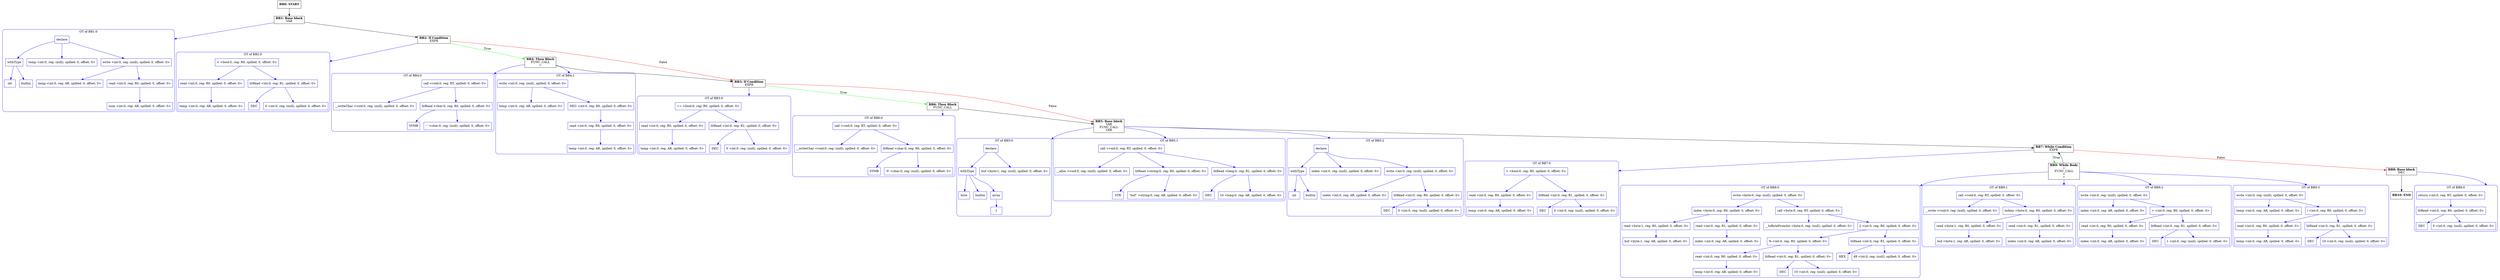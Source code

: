 digraph CFG {
    compound=true;
    graph [splines=true];
    node [shape=rectangle];

    BB10 [label=<<B>BB10: END</B><BR ALIGN="CENTER"/>>];
    BB9 [label=<<B>BB9: While Body</B><BR ALIGN="CENTER"/>=<BR ALIGN="CENTER"/>FUNC_CALL<BR ALIGN="CENTER"/>=<BR ALIGN="CENTER"/>=<BR ALIGN="CENTER"/>>];
    subgraph cluster_instruction0 {
        label = "OT of BB9:0";
        style=rounded;
        color=blue;
        entry0 [shape=point, style=invis];
        node0 [label="write <byte:0, reg: (null), spilled: 0, offset: 0>", color=blue];
        node1 [label="index <byte:0, reg: R0, spilled: 0, offset: 0>", color=blue];
        node2 [label="read <byte:1, reg: R0, spilled: 0, offset: 0>", color=blue];
        node3 [label="buf <byte:1, reg: AR, spilled: 0, offset: 0>", color=blue];
        node2 -> node3[color=blue];
        node1 -> node2[color=blue];
        node4 [label="read <int:0, reg: R1, spilled: 0, offset: 0>", color=blue];
        node5 [label="index <int:0, reg: AR, spilled: 0, offset: 0>", color=blue];
        node4 -> node5[color=blue];
        node1 -> node4[color=blue];
        node0 -> node1[color=blue];
        node6 [label="call <byte:0, reg: RT, spilled: 0, offset: 0>", color=blue];
        node7 [label="__toByteFromInt <byte:0, reg: (null), spilled: 0, offset: 0>", color=blue];
        node6 -> node7[color=blue];
        node8 [label="|| <int:0, reg: R0, spilled: 0, offset: 0>", color=blue];
        node9 [label="% <int:0, reg: R0, spilled: 0, offset: 0>", color=blue];
        node10 [label="read <int:0, reg: R0, spilled: 0, offset: 0>", color=blue];
        node11 [label="temp <int:0, reg: AR, spilled: 0, offset: 0>", color=blue];
        node10 -> node11[color=blue];
        node9 -> node10[color=blue];
        node12 [label="litRead <int:0, reg: R1, spilled: 0, offset: 0>", color=blue];
        node13 [label="DEC", color=blue];
        node12 -> node13[color=blue];
        node14 [label="10 <int:0, reg: (null), spilled: 0, offset: 0>", color=blue];
        node12 -> node14[color=blue];
        node9 -> node12[color=blue];
        node8 -> node9[color=blue];
        node15 [label="litRead <int:0, reg: R1, spilled: 0, offset: 0>", color=blue];
        node16 [label="HEX", color=blue];
        node15 -> node16[color=blue];
        node17 [label="48 <int:0, reg: (null), spilled: 0, offset: 0>", color=blue];
        node15 -> node17[color=blue];
        node8 -> node15[color=blue];
        node6 -> node8[color=blue];
        node0 -> node6[color=blue];
    }
    BB9 -> entry0 [lhead=cluster_instruction0, color=blue];
    subgraph cluster_instruction1 {
        label = "OT of BB9:1";
        style=rounded;
        color=blue;
        entry1 [shape=point, style=invis];
        node18 [label="call <void:0, reg: RT, spilled: 0, offset: 0>", color=blue];
        node19 [label="__write <void:0, reg: (null), spilled: 0, offset: 0>", color=blue];
        node18 -> node19[color=blue];
        node20 [label="indexr <byte:0, reg: R0, spilled: 0, offset: 0>", color=blue];
        node21 [label="read <byte:1, reg: R0, spilled: 0, offset: 0>", color=blue];
        node22 [label="buf <byte:1, reg: AR, spilled: 0, offset: 0>", color=blue];
        node21 -> node22[color=blue];
        node20 -> node21[color=blue];
        node23 [label="read <int:0, reg: R1, spilled: 0, offset: 0>", color=blue];
        node24 [label="index <int:0, reg: AR, spilled: 0, offset: 0>", color=blue];
        node23 -> node24[color=blue];
        node20 -> node23[color=blue];
        node18 -> node20[color=blue];
    }
    BB9 -> entry1 [lhead=cluster_instruction1, color=blue];
    subgraph cluster_instruction2 {
        label = "OT of BB9:2";
        style=rounded;
        color=blue;
        entry2 [shape=point, style=invis];
        node25 [label="write <int:0, reg: (null), spilled: 0, offset: 0>", color=blue];
        node26 [label="index <int:0, reg: AR, spilled: 0, offset: 0>", color=blue];
        node25 -> node26[color=blue];
        node27 [label="+ <int:0, reg: R0, spilled: 0, offset: 0>", color=blue];
        node28 [label="read <int:0, reg: R0, spilled: 0, offset: 0>", color=blue];
        node29 [label="index <int:0, reg: AR, spilled: 0, offset: 0>", color=blue];
        node28 -> node29[color=blue];
        node27 -> node28[color=blue];
        node30 [label="litRead <int:0, reg: R1, spilled: 0, offset: 0>", color=blue];
        node31 [label="DEC", color=blue];
        node30 -> node31[color=blue];
        node32 [label="1 <int:0, reg: (null), spilled: 0, offset: 0>", color=blue];
        node30 -> node32[color=blue];
        node27 -> node30[color=blue];
        node25 -> node27[color=blue];
    }
    BB9 -> entry2 [lhead=cluster_instruction2, color=blue];
    subgraph cluster_instruction3 {
        label = "OT of BB9:3";
        style=rounded;
        color=blue;
        entry3 [shape=point, style=invis];
        node33 [label="write <int:0, reg: (null), spilled: 0, offset: 0>", color=blue];
        node34 [label="temp <int:0, reg: AR, spilled: 0, offset: 0>", color=blue];
        node33 -> node34[color=blue];
        node35 [label="/ <int:0, reg: R0, spilled: 0, offset: 0>", color=blue];
        node36 [label="read <int:0, reg: R0, spilled: 0, offset: 0>", color=blue];
        node37 [label="temp <int:0, reg: AR, spilled: 0, offset: 0>", color=blue];
        node36 -> node37[color=blue];
        node35 -> node36[color=blue];
        node38 [label="litRead <int:0, reg: R1, spilled: 0, offset: 0>", color=blue];
        node39 [label="DEC", color=blue];
        node38 -> node39[color=blue];
        node40 [label="10 <int:0, reg: (null), spilled: 0, offset: 0>", color=blue];
        node38 -> node40[color=blue];
        node35 -> node38[color=blue];
        node33 -> node35[color=blue];
    }
    BB9 -> entry3 [lhead=cluster_instruction3, color=blue];
    BB8 [label=<<B>BB8: Base block</B><BR ALIGN="CENTER"/>DEC<BR ALIGN="CENTER"/>>];
    subgraph cluster_instruction4 {
        label = "OT of BB8:0";
        style=rounded;
        color=blue;
        entry4 [shape=point, style=invis];
        node41 [label="return <int:0, reg: RT, spilled: 0, offset: 0>", color=blue];
        node42 [label="litRead <int:0, reg: R0, spilled: 0, offset: 0>", color=blue];
        node43 [label="DEC", color=blue];
        node42 -> node43[color=blue];
        node44 [label="0 <int:0, reg: (null), spilled: 0, offset: 0>", color=blue];
        node42 -> node44[color=blue];
        node41 -> node42[color=blue];
    }
    BB8 -> entry4 [lhead=cluster_instruction4, color=blue];
    BB7 [label=<<B>BB7: While Condition</B><BR ALIGN="CENTER"/>EXPR<BR ALIGN="CENTER"/>>];
    subgraph cluster_instruction5 {
        label = "OT of BB7:0";
        style=rounded;
        color=blue;
        entry5 [shape=point, style=invis];
        node45 [label="&gt; <bool:0, reg: R0, spilled: 0, offset: 0>", color=blue];
        node46 [label="read <int:0, reg: R0, spilled: 0, offset: 0>", color=blue];
        node47 [label="temp <int:0, reg: AR, spilled: 0, offset: 0>", color=blue];
        node46 -> node47[color=blue];
        node45 -> node46[color=blue];
        node48 [label="litRead <int:0, reg: R1, spilled: 0, offset: 0>", color=blue];
        node49 [label="DEC", color=blue];
        node48 -> node49[color=blue];
        node50 [label="0 <int:0, reg: (null), spilled: 0, offset: 0>", color=blue];
        node48 -> node50[color=blue];
        node45 -> node48[color=blue];
    }
    BB7 -> entry5 [lhead=cluster_instruction5, color=blue];
    BB6 [label=<<B>BB6: Then Block</B><BR ALIGN="CENTER"/>FUNC_CALL<BR ALIGN="CENTER"/>>];
    subgraph cluster_instruction6 {
        label = "OT of BB6:0";
        style=rounded;
        color=blue;
        entry6 [shape=point, style=invis];
        node51 [label="call <void:0, reg: RT, spilled: 0, offset: 0>", color=blue];
        node52 [label="__writeChar <void:0, reg: (null), spilled: 0, offset: 0>", color=blue];
        node51 -> node52[color=blue];
        node53 [label="litRead <char:0, reg: R0, spilled: 0, offset: 0>", color=blue];
        node54 [label="SYMB", color=blue];
        node53 -> node54[color=blue];
        node55 [label="'0' <char:0, reg: (null), spilled: 0, offset: 0>", color=blue];
        node53 -> node55[color=blue];
        node51 -> node53[color=blue];
    }
    BB6 -> entry6 [lhead=cluster_instruction6, color=blue];
    BB5 [label=<<B>BB5: Base block</B><BR ALIGN="CENTER"/>VAR<BR ALIGN="CENTER"/>FUNC_CALL<BR ALIGN="CENTER"/>VAR<BR ALIGN="CENTER"/>>];
    subgraph cluster_instruction7 {
        label = "OT of BB5:0";
        style=rounded;
        color=blue;
        entry7 [shape=point, style=invis];
        node56 [label="declare", color=blue];
        node57 [label="withType", color=blue];
        node58 [label="byte", color=blue];
        node57 -> node58[color=blue];
        node59 [label="builtin", color=blue];
        node57 -> node59[color=blue];
        node60 [label="array", color=blue];
        node61 [label="1", color=blue];
        node60 -> node61[color=blue];
        node57 -> node60[color=blue];
        node56 -> node57[color=blue];
        node62 [label="buf <byte:1, reg: (null), spilled: 0, offset: 0>", color=blue];
        node56 -> node62[color=blue];
    }
    BB5 -> entry7 [lhead=cluster_instruction7, color=blue];
    subgraph cluster_instruction8 {
        label = "OT of BB5:1";
        style=rounded;
        color=blue;
        entry8 [shape=point, style=invis];
        node63 [label="call <void:0, reg: RT, spilled: 0, offset: 0>", color=blue];
        node64 [label="__alloc <void:0, reg: (null), spilled: 0, offset: 0>", color=blue];
        node63 -> node64[color=blue];
        node65 [label="litRead <string:0, reg: R0, spilled: 0, offset: 0>", color=blue];
        node66 [label="STR", color=blue];
        node65 -> node66[color=blue];
        node67 [label="\"buf\" <string:0, reg: AR, spilled: 0, offset: 0>", color=blue];
        node65 -> node67[color=blue];
        node63 -> node65[color=blue];
        node68 [label="litRead <long:0, reg: R1, spilled: 0, offset: 0>", color=blue];
        node69 [label="DEC", color=blue];
        node68 -> node69[color=blue];
        node70 [label="10 <long:0, reg: AR, spilled: 0, offset: 0>", color=blue];
        node68 -> node70[color=blue];
        node63 -> node68[color=blue];
    }
    BB5 -> entry8 [lhead=cluster_instruction8, color=blue];
    subgraph cluster_instruction9 {
        label = "OT of BB5:2";
        style=rounded;
        color=blue;
        entry9 [shape=point, style=invis];
        node71 [label="declare", color=blue];
        node72 [label="withType", color=blue];
        node73 [label="int", color=blue];
        node72 -> node73[color=blue];
        node74 [label="builtin", color=blue];
        node72 -> node74[color=blue];
        node71 -> node72[color=blue];
        node75 [label="index <int:0, reg: (null), spilled: 0, offset: 0>", color=blue];
        node71 -> node75[color=blue];
        node76 [label="write <int:0, reg: (null), spilled: 0, offset: 0>", color=blue];
        node77 [label="index <int:0, reg: AR, spilled: 0, offset: 0>", color=blue];
        node76 -> node77[color=blue];
        node78 [label="litRead <int:0, reg: R0, spilled: 0, offset: 0>", color=blue];
        node79 [label="DEC", color=blue];
        node78 -> node79[color=blue];
        node80 [label="0 <int:0, reg: (null), spilled: 0, offset: 0>", color=blue];
        node78 -> node80[color=blue];
        node76 -> node78[color=blue];
        node71 -> node76[color=blue];
    }
    BB5 -> entry9 [lhead=cluster_instruction9, color=blue];
    BB4 [label=<<B>BB4: Then Block</B><BR ALIGN="CENTER"/>FUNC_CALL<BR ALIGN="CENTER"/>=<BR ALIGN="CENTER"/>>];
    subgraph cluster_instruction10 {
        label = "OT of BB4:0";
        style=rounded;
        color=blue;
        entry10 [shape=point, style=invis];
        node81 [label="call <void:0, reg: RT, spilled: 0, offset: 0>", color=blue];
        node82 [label="__writeChar <void:0, reg: (null), spilled: 0, offset: 0>", color=blue];
        node81 -> node82[color=blue];
        node83 [label="litRead <char:0, reg: R0, spilled: 0, offset: 0>", color=blue];
        node84 [label="SYMB", color=blue];
        node83 -> node84[color=blue];
        node85 [label="'-' <char:0, reg: (null), spilled: 0, offset: 0>", color=blue];
        node83 -> node85[color=blue];
        node81 -> node83[color=blue];
    }
    BB4 -> entry10 [lhead=cluster_instruction10, color=blue];
    subgraph cluster_instruction11 {
        label = "OT of BB4:1";
        style=rounded;
        color=blue;
        entry11 [shape=point, style=invis];
        node86 [label="write <int:0, reg: (null), spilled: 0, offset: 0>", color=blue];
        node87 [label="temp <int:0, reg: AR, spilled: 0, offset: 0>", color=blue];
        node86 -> node87[color=blue];
        node88 [label="NEG <int:0, reg: R0, spilled: 0, offset: 0>", color=blue];
        node89 [label="read <int:0, reg: R0, spilled: 0, offset: 0>", color=blue];
        node90 [label="temp <int:0, reg: AR, spilled: 0, offset: 0>", color=blue];
        node89 -> node90[color=blue];
        node88 -> node89[color=blue];
        node86 -> node88[color=blue];
    }
    BB4 -> entry11 [lhead=cluster_instruction11, color=blue];
    BB3 [label=<<B>BB3: If Condition</B><BR ALIGN="CENTER"/>EXPR<BR ALIGN="CENTER"/>>];
    subgraph cluster_instruction12 {
        label = "OT of BB3:0";
        style=rounded;
        color=blue;
        entry12 [shape=point, style=invis];
        node91 [label="== <bool:0, reg: R0, spilled: 0, offset: 0>", color=blue];
        node92 [label="read <int:0, reg: R0, spilled: 0, offset: 0>", color=blue];
        node93 [label="temp <int:0, reg: AR, spilled: 0, offset: 0>", color=blue];
        node92 -> node93[color=blue];
        node91 -> node92[color=blue];
        node94 [label="litRead <int:0, reg: R1, spilled: 0, offset: 0>", color=blue];
        node95 [label="DEC", color=blue];
        node94 -> node95[color=blue];
        node96 [label="0 <int:0, reg: (null), spilled: 0, offset: 0>", color=blue];
        node94 -> node96[color=blue];
        node91 -> node94[color=blue];
    }
    BB3 -> entry12 [lhead=cluster_instruction12, color=blue];
    BB2 [label=<<B>BB2: If Condition</B><BR ALIGN="CENTER"/>EXPR<BR ALIGN="CENTER"/>>];
    subgraph cluster_instruction13 {
        label = "OT of BB2:0";
        style=rounded;
        color=blue;
        entry13 [shape=point, style=invis];
        node97 [label="&lt; <bool:0, reg: R0, spilled: 0, offset: 0>", color=blue];
        node98 [label="read <int:0, reg: R0, spilled: 0, offset: 0>", color=blue];
        node99 [label="temp <int:0, reg: AR, spilled: 0, offset: 0>", color=blue];
        node98 -> node99[color=blue];
        node97 -> node98[color=blue];
        node100 [label="litRead <int:0, reg: R1, spilled: 0, offset: 0>", color=blue];
        node101 [label="DEC", color=blue];
        node100 -> node101[color=blue];
        node102 [label="0 <int:0, reg: (null), spilled: 0, offset: 0>", color=blue];
        node100 -> node102[color=blue];
        node97 -> node100[color=blue];
    }
    BB2 -> entry13 [lhead=cluster_instruction13, color=blue];
    BB1 [label=<<B>BB1: Base block</B><BR ALIGN="CENTER"/>VAR<BR ALIGN="CENTER"/>>];
    subgraph cluster_instruction14 {
        label = "OT of BB1:0";
        style=rounded;
        color=blue;
        entry14 [shape=point, style=invis];
        node103 [label="declare", color=blue];
        node104 [label="withType", color=blue];
        node105 [label="int", color=blue];
        node104 -> node105[color=blue];
        node106 [label="builtin", color=blue];
        node104 -> node106[color=blue];
        node103 -> node104[color=blue];
        node107 [label="temp <int:0, reg: (null), spilled: 0, offset: 0>", color=blue];
        node103 -> node107[color=blue];
        node108 [label="write <int:0, reg: (null), spilled: 0, offset: 0>", color=blue];
        node109 [label="temp <int:0, reg: AR, spilled: 0, offset: 0>", color=blue];
        node108 -> node109[color=blue];
        node110 [label="read <int:0, reg: R0, spilled: 0, offset: 0>", color=blue];
        node111 [label="num <int:0, reg: AR, spilled: 0, offset: 0>", color=blue];
        node110 -> node111[color=blue];
        node108 -> node110[color=blue];
        node103 -> node108[color=blue];
    }
    BB1 -> entry14 [lhead=cluster_instruction14, color=blue];
    BB0 [label=<<B>BB0: START</B><BR ALIGN="CENTER"/>>];

    BB9 -> BB7;
    BB8 -> BB10;
    BB7 -> BB8 [label="False", color=red];
    BB7 -> BB9 [label="True", color=green];
    BB6 -> BB5;
    BB5 -> BB7;
    BB4 -> BB3;
    BB3 -> BB5 [label="False", color=red];
    BB3 -> BB6 [label="True", color=green];
    BB2 -> BB3 [label="False", color=red];
    BB2 -> BB4 [label="True", color=green];
    BB1 -> BB2;
    BB0 -> BB1;
}
